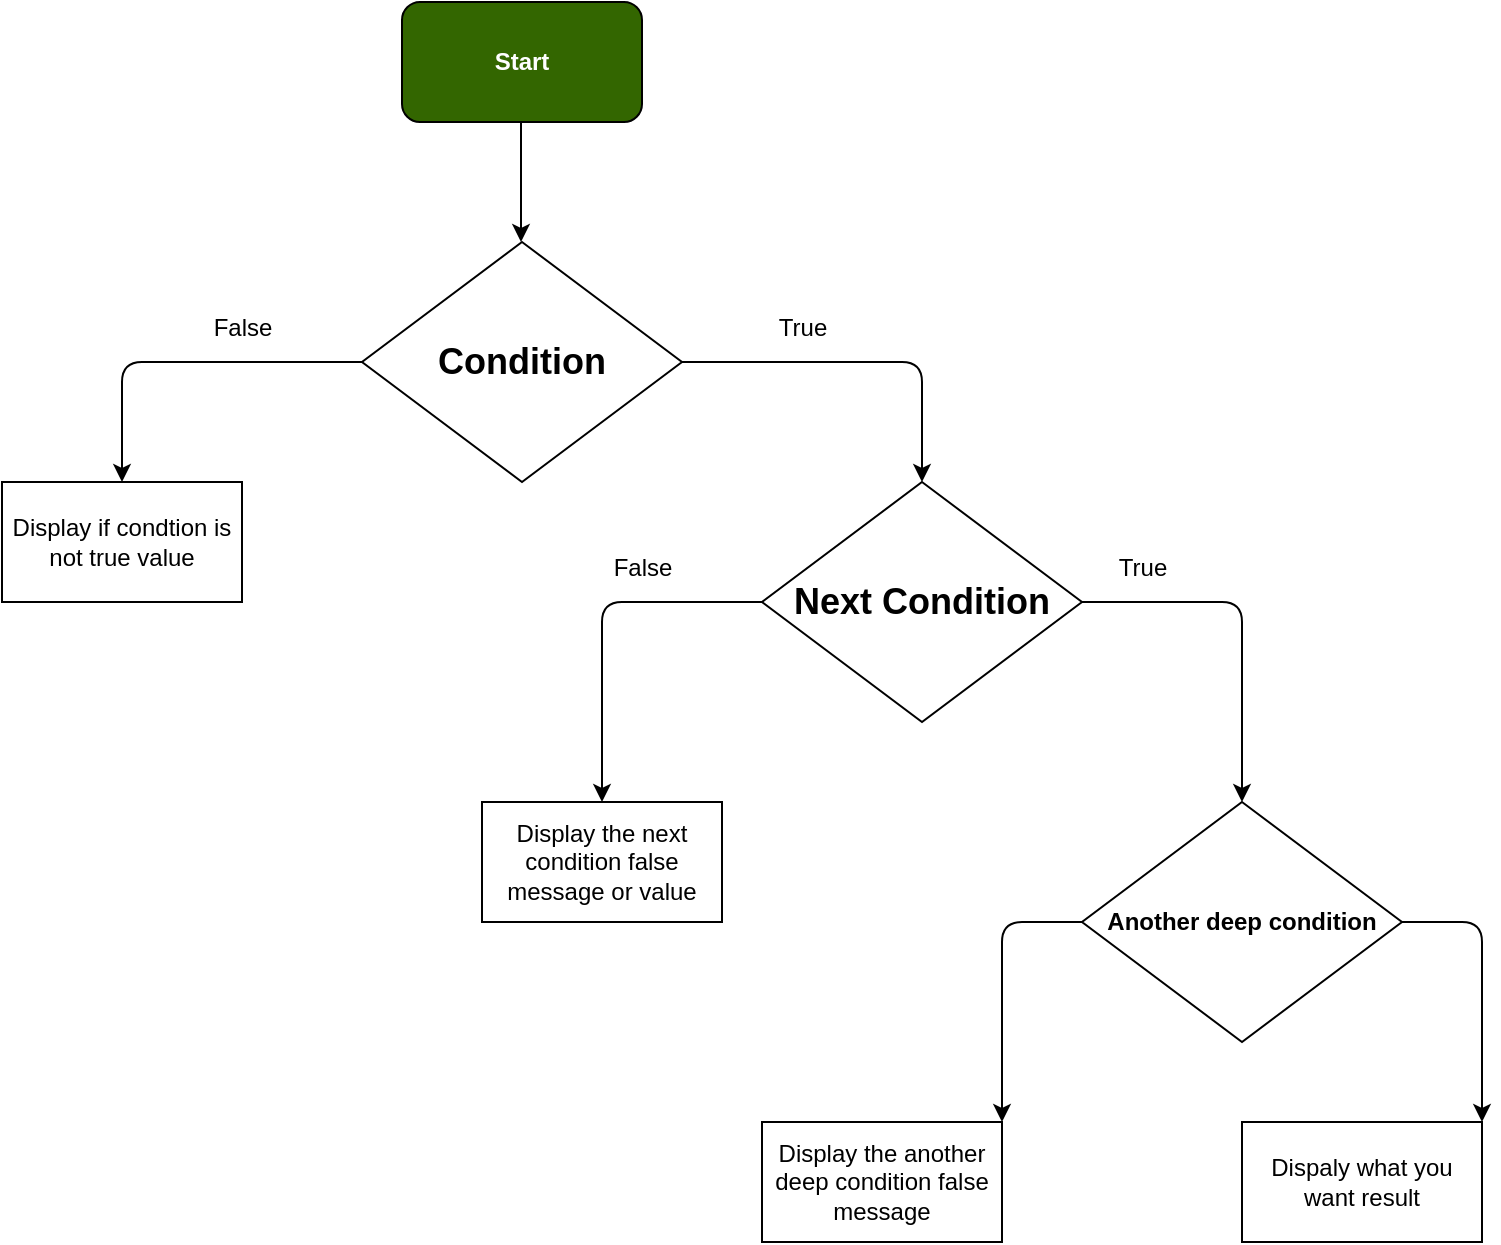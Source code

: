 <mxfile>
    <diagram id="YfnJkB1wKV2z0hS-8YDo" name="Page-1">
        <mxGraphModel dx="1073" dy="405" grid="1" gridSize="10" guides="1" tooltips="1" connect="1" arrows="1" fold="1" page="1" pageScale="1" pageWidth="850" pageHeight="1100" math="0" shadow="0">
            <root>
                <mxCell id="0"/>
                <mxCell id="1" parent="0"/>
                <mxCell id="2" value="&lt;b&gt;&lt;font color=&quot;#ffffff&quot;&gt;Start&lt;/font&gt;&lt;/b&gt;" style="rounded=1;whiteSpace=wrap;html=1;fillColor=#336600;" vertex="1" parent="1">
                    <mxGeometry x="300" y="40" width="120" height="60" as="geometry"/>
                </mxCell>
                <mxCell id="3" value="" style="endArrow=classic;html=1;exitX=0.5;exitY=1;exitDx=0;exitDy=0;" edge="1" parent="1">
                    <mxGeometry width="50" height="50" relative="1" as="geometry">
                        <mxPoint x="359.5" y="100" as="sourcePoint"/>
                        <mxPoint x="359.5" y="160" as="targetPoint"/>
                    </mxGeometry>
                </mxCell>
                <mxCell id="4" value="&lt;b&gt;&lt;font style=&quot;font-size: 18px;&quot;&gt;Condition&lt;/font&gt;&lt;/b&gt;" style="rhombus;whiteSpace=wrap;html=1;" vertex="1" parent="1">
                    <mxGeometry x="280" y="160" width="160" height="120" as="geometry"/>
                </mxCell>
                <mxCell id="9" value="" style="endArrow=classic;html=1;" edge="1" parent="1">
                    <mxGeometry width="50" height="50" relative="1" as="geometry">
                        <mxPoint x="440" y="220" as="sourcePoint"/>
                        <mxPoint x="560" y="280" as="targetPoint"/>
                        <Array as="points">
                            <mxPoint x="560" y="220"/>
                        </Array>
                    </mxGeometry>
                </mxCell>
                <mxCell id="10" value="" style="endArrow=classic;html=1;" edge="1" parent="1">
                    <mxGeometry width="50" height="50" relative="1" as="geometry">
                        <mxPoint x="280" y="220" as="sourcePoint"/>
                        <mxPoint x="160" y="280" as="targetPoint"/>
                        <Array as="points">
                            <mxPoint x="160" y="220"/>
                        </Array>
                    </mxGeometry>
                </mxCell>
                <mxCell id="11" value="True" style="text;html=1;align=center;verticalAlign=middle;resizable=0;points=[];autosize=1;strokeColor=none;fillColor=none;" vertex="1" parent="1">
                    <mxGeometry x="475" y="188" width="50" height="30" as="geometry"/>
                </mxCell>
                <mxCell id="13" value="False" style="text;html=1;align=center;verticalAlign=middle;resizable=0;points=[];autosize=1;strokeColor=none;fillColor=none;" vertex="1" parent="1">
                    <mxGeometry x="195" y="188" width="50" height="30" as="geometry"/>
                </mxCell>
                <mxCell id="16" value="Display if condtion is not true value" style="rounded=0;whiteSpace=wrap;html=1;" vertex="1" parent="1">
                    <mxGeometry x="100" y="280" width="120" height="60" as="geometry"/>
                </mxCell>
                <mxCell id="18" value="&lt;b&gt;&lt;font style=&quot;font-size: 18px;&quot;&gt;Next Condition&lt;/font&gt;&lt;/b&gt;" style="rhombus;whiteSpace=wrap;html=1;" vertex="1" parent="1">
                    <mxGeometry x="480" y="280" width="160" height="120" as="geometry"/>
                </mxCell>
                <mxCell id="20" value="" style="endArrow=classic;html=1;exitX=0;exitY=0.5;exitDx=0;exitDy=0;" edge="1" parent="1" source="18">
                    <mxGeometry width="50" height="50" relative="1" as="geometry">
                        <mxPoint x="410" y="370" as="sourcePoint"/>
                        <mxPoint x="400" y="440" as="targetPoint"/>
                        <Array as="points">
                            <mxPoint x="400" y="340"/>
                        </Array>
                    </mxGeometry>
                </mxCell>
                <mxCell id="21" value="" style="endArrow=classic;html=1;" edge="1" parent="1">
                    <mxGeometry width="50" height="50" relative="1" as="geometry">
                        <mxPoint x="640" y="340" as="sourcePoint"/>
                        <mxPoint x="720" y="440" as="targetPoint"/>
                        <Array as="points">
                            <mxPoint x="720" y="340"/>
                        </Array>
                    </mxGeometry>
                </mxCell>
                <mxCell id="22" value="True" style="text;html=1;align=center;verticalAlign=middle;resizable=0;points=[];autosize=1;strokeColor=none;fillColor=none;" vertex="1" parent="1">
                    <mxGeometry x="645" y="308" width="50" height="30" as="geometry"/>
                </mxCell>
                <mxCell id="23" value="False" style="text;html=1;align=center;verticalAlign=middle;resizable=0;points=[];autosize=1;strokeColor=none;fillColor=none;" vertex="1" parent="1">
                    <mxGeometry x="395" y="308" width="50" height="30" as="geometry"/>
                </mxCell>
                <mxCell id="24" value="Display the next condition false message or value" style="rounded=0;whiteSpace=wrap;html=1;" vertex="1" parent="1">
                    <mxGeometry x="340" y="440" width="120" height="60" as="geometry"/>
                </mxCell>
                <mxCell id="25" value="&lt;b&gt;&lt;font style=&quot;font-size: 12px;&quot;&gt;Another deep condition&lt;/font&gt;&lt;/b&gt;" style="rhombus;whiteSpace=wrap;html=1;" vertex="1" parent="1">
                    <mxGeometry x="640" y="440" width="160" height="120" as="geometry"/>
                </mxCell>
                <mxCell id="26" value="" style="endArrow=classic;html=1;exitX=0;exitY=0.5;exitDx=0;exitDy=0;" edge="1" parent="1" source="25">
                    <mxGeometry width="50" height="50" relative="1" as="geometry">
                        <mxPoint x="810" y="620" as="sourcePoint"/>
                        <mxPoint x="600" y="600" as="targetPoint"/>
                        <Array as="points">
                            <mxPoint x="600" y="500"/>
                        </Array>
                    </mxGeometry>
                </mxCell>
                <mxCell id="27" value="" style="endArrow=classic;html=1;" edge="1" parent="1">
                    <mxGeometry width="50" height="50" relative="1" as="geometry">
                        <mxPoint x="800" y="500" as="sourcePoint"/>
                        <mxPoint x="840" y="600" as="targetPoint"/>
                        <Array as="points">
                            <mxPoint x="840" y="500"/>
                        </Array>
                    </mxGeometry>
                </mxCell>
                <mxCell id="28" value="Dispaly what you want result" style="rounded=0;whiteSpace=wrap;html=1;" vertex="1" parent="1">
                    <mxGeometry x="720" y="600" width="120" height="60" as="geometry"/>
                </mxCell>
                <mxCell id="29" value="Display the another deep condition false message" style="rounded=0;whiteSpace=wrap;html=1;" vertex="1" parent="1">
                    <mxGeometry x="480" y="600" width="120" height="60" as="geometry"/>
                </mxCell>
            </root>
        </mxGraphModel>
    </diagram>
</mxfile>